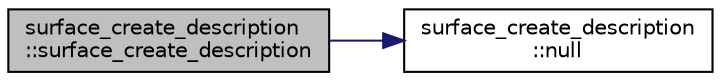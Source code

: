 digraph "surface_create_description::surface_create_description"
{
  edge [fontname="Helvetica",fontsize="10",labelfontname="Helvetica",labelfontsize="10"];
  node [fontname="Helvetica",fontsize="10",shape=record];
  rankdir="LR";
  Node0 [label="surface_create_description\l::surface_create_description",height=0.2,width=0.4,color="black", fillcolor="grey75", style="filled", fontcolor="black"];
  Node0 -> Node1 [color="midnightblue",fontsize="10",style="solid",fontname="Helvetica"];
  Node1 [label="surface_create_description\l::null",height=0.2,width=0.4,color="black", fillcolor="white", style="filled",URL="$d5/df8/classsurface__create__description.html#a6733f00bd7a23ce919e848a0e6ebd062"];
}
